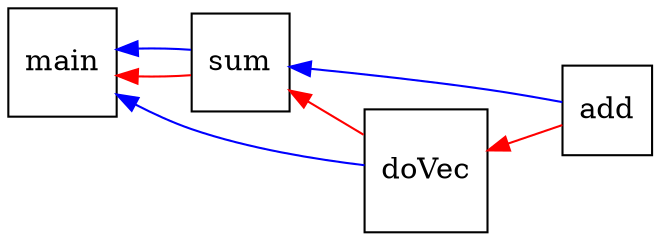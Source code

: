 digraph{
    rankdir=RL
    main [shape=square, label=main]
    sum [shape=square, label=sum]
    doVec [shape=square, label=doVec]
    add [shape = square, label=add]

    add -> doVec [color=red]
    doVec -> sum [color=red]
    sum -> main [color=red]

    add -> sum [color=blue]
    doVec -> main [color=blue]
    sum -> main [color=blue]

}

